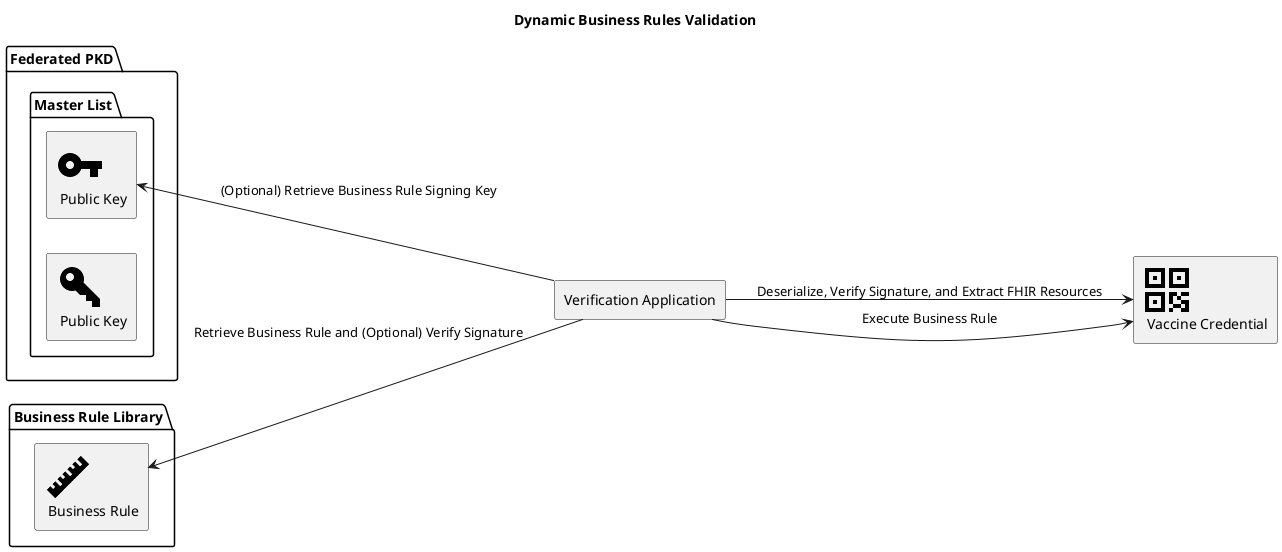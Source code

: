 @startuml
hide stereotype
!include <material/common>
!include <material/key>
!include <material/key_variant>
!include <material/qrcode>
!include <material/ruler>

title Dynamic Business Rules Validation
left to right direction

package "Federated PKD"  as FPKD {
  package "Master List" as ML {
    MA_KEY(Black,1,pk1ml,rectangle,"Public Key")
    MA_KEY_VARIANT(Black,1,pk2ml,rectangle,"Public Key")
  }
}

package "Business Rule Library"  as BRL {
  MA_RULER(Black,1,ruler,rectangle,"Business Rule")
}

agent "Verification Application" as VA
MA_QRCODE(Black,1,qr,rectangle,"Vaccine Credential")

pk1ml <-- VA : (Optional) Retrieve Business Rule Signing Key
ruler <-- VA : Retrieve Business Rule and (Optional) Verify Signature
VA --> qr : Deserialize, Verify Signature, and Extract FHIR Resources
VA --> qr : Execute Business Rule
@enduml